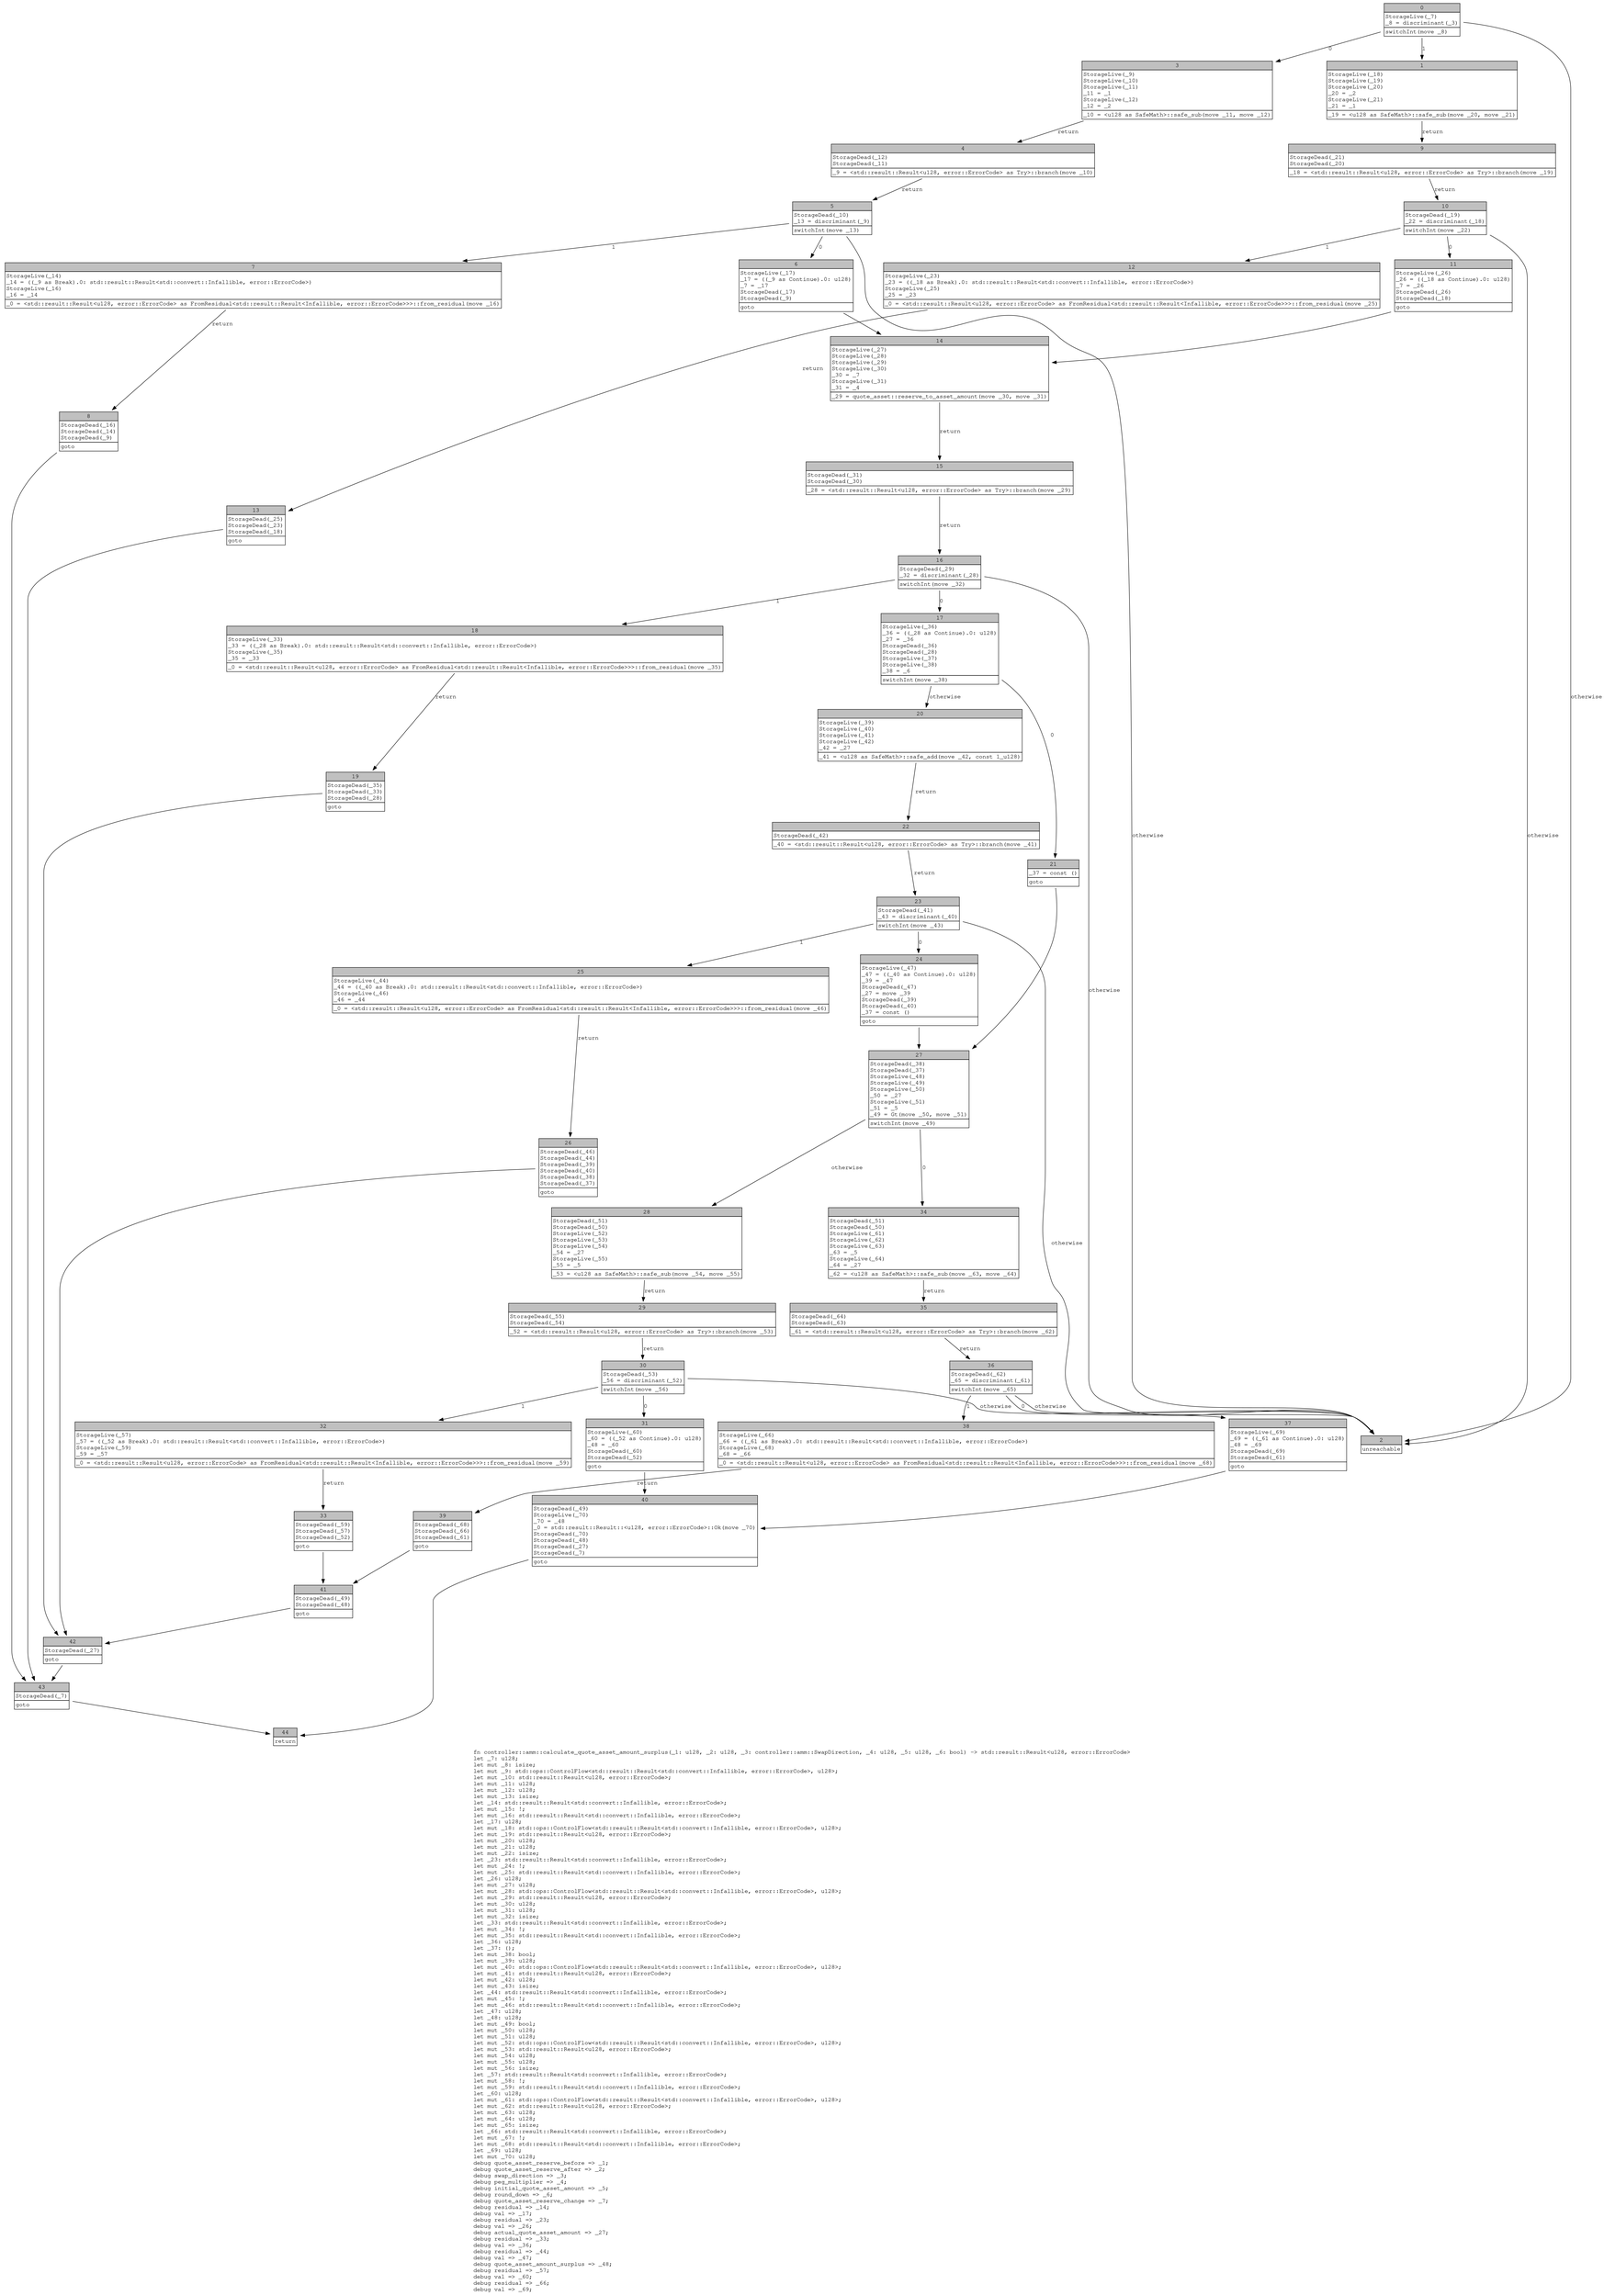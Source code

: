 digraph Mir_0_82 {
    graph [fontname="Courier, monospace"];
    node [fontname="Courier, monospace"];
    edge [fontname="Courier, monospace"];
    label=<fn controller::amm::calculate_quote_asset_amount_surplus(_1: u128, _2: u128, _3: controller::amm::SwapDirection, _4: u128, _5: u128, _6: bool) -&gt; std::result::Result&lt;u128, error::ErrorCode&gt;<br align="left"/>let _7: u128;<br align="left"/>let mut _8: isize;<br align="left"/>let mut _9: std::ops::ControlFlow&lt;std::result::Result&lt;std::convert::Infallible, error::ErrorCode&gt;, u128&gt;;<br align="left"/>let mut _10: std::result::Result&lt;u128, error::ErrorCode&gt;;<br align="left"/>let mut _11: u128;<br align="left"/>let mut _12: u128;<br align="left"/>let mut _13: isize;<br align="left"/>let _14: std::result::Result&lt;std::convert::Infallible, error::ErrorCode&gt;;<br align="left"/>let mut _15: !;<br align="left"/>let mut _16: std::result::Result&lt;std::convert::Infallible, error::ErrorCode&gt;;<br align="left"/>let _17: u128;<br align="left"/>let mut _18: std::ops::ControlFlow&lt;std::result::Result&lt;std::convert::Infallible, error::ErrorCode&gt;, u128&gt;;<br align="left"/>let mut _19: std::result::Result&lt;u128, error::ErrorCode&gt;;<br align="left"/>let mut _20: u128;<br align="left"/>let mut _21: u128;<br align="left"/>let mut _22: isize;<br align="left"/>let _23: std::result::Result&lt;std::convert::Infallible, error::ErrorCode&gt;;<br align="left"/>let mut _24: !;<br align="left"/>let mut _25: std::result::Result&lt;std::convert::Infallible, error::ErrorCode&gt;;<br align="left"/>let _26: u128;<br align="left"/>let mut _27: u128;<br align="left"/>let mut _28: std::ops::ControlFlow&lt;std::result::Result&lt;std::convert::Infallible, error::ErrorCode&gt;, u128&gt;;<br align="left"/>let mut _29: std::result::Result&lt;u128, error::ErrorCode&gt;;<br align="left"/>let mut _30: u128;<br align="left"/>let mut _31: u128;<br align="left"/>let mut _32: isize;<br align="left"/>let _33: std::result::Result&lt;std::convert::Infallible, error::ErrorCode&gt;;<br align="left"/>let mut _34: !;<br align="left"/>let mut _35: std::result::Result&lt;std::convert::Infallible, error::ErrorCode&gt;;<br align="left"/>let _36: u128;<br align="left"/>let _37: ();<br align="left"/>let mut _38: bool;<br align="left"/>let mut _39: u128;<br align="left"/>let mut _40: std::ops::ControlFlow&lt;std::result::Result&lt;std::convert::Infallible, error::ErrorCode&gt;, u128&gt;;<br align="left"/>let mut _41: std::result::Result&lt;u128, error::ErrorCode&gt;;<br align="left"/>let mut _42: u128;<br align="left"/>let mut _43: isize;<br align="left"/>let _44: std::result::Result&lt;std::convert::Infallible, error::ErrorCode&gt;;<br align="left"/>let mut _45: !;<br align="left"/>let mut _46: std::result::Result&lt;std::convert::Infallible, error::ErrorCode&gt;;<br align="left"/>let _47: u128;<br align="left"/>let _48: u128;<br align="left"/>let mut _49: bool;<br align="left"/>let mut _50: u128;<br align="left"/>let mut _51: u128;<br align="left"/>let mut _52: std::ops::ControlFlow&lt;std::result::Result&lt;std::convert::Infallible, error::ErrorCode&gt;, u128&gt;;<br align="left"/>let mut _53: std::result::Result&lt;u128, error::ErrorCode&gt;;<br align="left"/>let mut _54: u128;<br align="left"/>let mut _55: u128;<br align="left"/>let mut _56: isize;<br align="left"/>let _57: std::result::Result&lt;std::convert::Infallible, error::ErrorCode&gt;;<br align="left"/>let mut _58: !;<br align="left"/>let mut _59: std::result::Result&lt;std::convert::Infallible, error::ErrorCode&gt;;<br align="left"/>let _60: u128;<br align="left"/>let mut _61: std::ops::ControlFlow&lt;std::result::Result&lt;std::convert::Infallible, error::ErrorCode&gt;, u128&gt;;<br align="left"/>let mut _62: std::result::Result&lt;u128, error::ErrorCode&gt;;<br align="left"/>let mut _63: u128;<br align="left"/>let mut _64: u128;<br align="left"/>let mut _65: isize;<br align="left"/>let _66: std::result::Result&lt;std::convert::Infallible, error::ErrorCode&gt;;<br align="left"/>let mut _67: !;<br align="left"/>let mut _68: std::result::Result&lt;std::convert::Infallible, error::ErrorCode&gt;;<br align="left"/>let _69: u128;<br align="left"/>let mut _70: u128;<br align="left"/>debug quote_asset_reserve_before =&gt; _1;<br align="left"/>debug quote_asset_reserve_after =&gt; _2;<br align="left"/>debug swap_direction =&gt; _3;<br align="left"/>debug peg_multiplier =&gt; _4;<br align="left"/>debug initial_quote_asset_amount =&gt; _5;<br align="left"/>debug round_down =&gt; _6;<br align="left"/>debug quote_asset_reserve_change =&gt; _7;<br align="left"/>debug residual =&gt; _14;<br align="left"/>debug val =&gt; _17;<br align="left"/>debug residual =&gt; _23;<br align="left"/>debug val =&gt; _26;<br align="left"/>debug actual_quote_asset_amount =&gt; _27;<br align="left"/>debug residual =&gt; _33;<br align="left"/>debug val =&gt; _36;<br align="left"/>debug residual =&gt; _44;<br align="left"/>debug val =&gt; _47;<br align="left"/>debug quote_asset_amount_surplus =&gt; _48;<br align="left"/>debug residual =&gt; _57;<br align="left"/>debug val =&gt; _60;<br align="left"/>debug residual =&gt; _66;<br align="left"/>debug val =&gt; _69;<br align="left"/>>;
    bb0__0_82 [shape="none", label=<<table border="0" cellborder="1" cellspacing="0"><tr><td bgcolor="gray" align="center" colspan="1">0</td></tr><tr><td align="left" balign="left">StorageLive(_7)<br/>_8 = discriminant(_3)<br/></td></tr><tr><td align="left">switchInt(move _8)</td></tr></table>>];
    bb1__0_82 [shape="none", label=<<table border="0" cellborder="1" cellspacing="0"><tr><td bgcolor="gray" align="center" colspan="1">1</td></tr><tr><td align="left" balign="left">StorageLive(_18)<br/>StorageLive(_19)<br/>StorageLive(_20)<br/>_20 = _2<br/>StorageLive(_21)<br/>_21 = _1<br/></td></tr><tr><td align="left">_19 = &lt;u128 as SafeMath&gt;::safe_sub(move _20, move _21)</td></tr></table>>];
    bb2__0_82 [shape="none", label=<<table border="0" cellborder="1" cellspacing="0"><tr><td bgcolor="gray" align="center" colspan="1">2</td></tr><tr><td align="left">unreachable</td></tr></table>>];
    bb3__0_82 [shape="none", label=<<table border="0" cellborder="1" cellspacing="0"><tr><td bgcolor="gray" align="center" colspan="1">3</td></tr><tr><td align="left" balign="left">StorageLive(_9)<br/>StorageLive(_10)<br/>StorageLive(_11)<br/>_11 = _1<br/>StorageLive(_12)<br/>_12 = _2<br/></td></tr><tr><td align="left">_10 = &lt;u128 as SafeMath&gt;::safe_sub(move _11, move _12)</td></tr></table>>];
    bb4__0_82 [shape="none", label=<<table border="0" cellborder="1" cellspacing="0"><tr><td bgcolor="gray" align="center" colspan="1">4</td></tr><tr><td align="left" balign="left">StorageDead(_12)<br/>StorageDead(_11)<br/></td></tr><tr><td align="left">_9 = &lt;std::result::Result&lt;u128, error::ErrorCode&gt; as Try&gt;::branch(move _10)</td></tr></table>>];
    bb5__0_82 [shape="none", label=<<table border="0" cellborder="1" cellspacing="0"><tr><td bgcolor="gray" align="center" colspan="1">5</td></tr><tr><td align="left" balign="left">StorageDead(_10)<br/>_13 = discriminant(_9)<br/></td></tr><tr><td align="left">switchInt(move _13)</td></tr></table>>];
    bb6__0_82 [shape="none", label=<<table border="0" cellborder="1" cellspacing="0"><tr><td bgcolor="gray" align="center" colspan="1">6</td></tr><tr><td align="left" balign="left">StorageLive(_17)<br/>_17 = ((_9 as Continue).0: u128)<br/>_7 = _17<br/>StorageDead(_17)<br/>StorageDead(_9)<br/></td></tr><tr><td align="left">goto</td></tr></table>>];
    bb7__0_82 [shape="none", label=<<table border="0" cellborder="1" cellspacing="0"><tr><td bgcolor="gray" align="center" colspan="1">7</td></tr><tr><td align="left" balign="left">StorageLive(_14)<br/>_14 = ((_9 as Break).0: std::result::Result&lt;std::convert::Infallible, error::ErrorCode&gt;)<br/>StorageLive(_16)<br/>_16 = _14<br/></td></tr><tr><td align="left">_0 = &lt;std::result::Result&lt;u128, error::ErrorCode&gt; as FromResidual&lt;std::result::Result&lt;Infallible, error::ErrorCode&gt;&gt;&gt;::from_residual(move _16)</td></tr></table>>];
    bb8__0_82 [shape="none", label=<<table border="0" cellborder="1" cellspacing="0"><tr><td bgcolor="gray" align="center" colspan="1">8</td></tr><tr><td align="left" balign="left">StorageDead(_16)<br/>StorageDead(_14)<br/>StorageDead(_9)<br/></td></tr><tr><td align="left">goto</td></tr></table>>];
    bb9__0_82 [shape="none", label=<<table border="0" cellborder="1" cellspacing="0"><tr><td bgcolor="gray" align="center" colspan="1">9</td></tr><tr><td align="left" balign="left">StorageDead(_21)<br/>StorageDead(_20)<br/></td></tr><tr><td align="left">_18 = &lt;std::result::Result&lt;u128, error::ErrorCode&gt; as Try&gt;::branch(move _19)</td></tr></table>>];
    bb10__0_82 [shape="none", label=<<table border="0" cellborder="1" cellspacing="0"><tr><td bgcolor="gray" align="center" colspan="1">10</td></tr><tr><td align="left" balign="left">StorageDead(_19)<br/>_22 = discriminant(_18)<br/></td></tr><tr><td align="left">switchInt(move _22)</td></tr></table>>];
    bb11__0_82 [shape="none", label=<<table border="0" cellborder="1" cellspacing="0"><tr><td bgcolor="gray" align="center" colspan="1">11</td></tr><tr><td align="left" balign="left">StorageLive(_26)<br/>_26 = ((_18 as Continue).0: u128)<br/>_7 = _26<br/>StorageDead(_26)<br/>StorageDead(_18)<br/></td></tr><tr><td align="left">goto</td></tr></table>>];
    bb12__0_82 [shape="none", label=<<table border="0" cellborder="1" cellspacing="0"><tr><td bgcolor="gray" align="center" colspan="1">12</td></tr><tr><td align="left" balign="left">StorageLive(_23)<br/>_23 = ((_18 as Break).0: std::result::Result&lt;std::convert::Infallible, error::ErrorCode&gt;)<br/>StorageLive(_25)<br/>_25 = _23<br/></td></tr><tr><td align="left">_0 = &lt;std::result::Result&lt;u128, error::ErrorCode&gt; as FromResidual&lt;std::result::Result&lt;Infallible, error::ErrorCode&gt;&gt;&gt;::from_residual(move _25)</td></tr></table>>];
    bb13__0_82 [shape="none", label=<<table border="0" cellborder="1" cellspacing="0"><tr><td bgcolor="gray" align="center" colspan="1">13</td></tr><tr><td align="left" balign="left">StorageDead(_25)<br/>StorageDead(_23)<br/>StorageDead(_18)<br/></td></tr><tr><td align="left">goto</td></tr></table>>];
    bb14__0_82 [shape="none", label=<<table border="0" cellborder="1" cellspacing="0"><tr><td bgcolor="gray" align="center" colspan="1">14</td></tr><tr><td align="left" balign="left">StorageLive(_27)<br/>StorageLive(_28)<br/>StorageLive(_29)<br/>StorageLive(_30)<br/>_30 = _7<br/>StorageLive(_31)<br/>_31 = _4<br/></td></tr><tr><td align="left">_29 = quote_asset::reserve_to_asset_amount(move _30, move _31)</td></tr></table>>];
    bb15__0_82 [shape="none", label=<<table border="0" cellborder="1" cellspacing="0"><tr><td bgcolor="gray" align="center" colspan="1">15</td></tr><tr><td align="left" balign="left">StorageDead(_31)<br/>StorageDead(_30)<br/></td></tr><tr><td align="left">_28 = &lt;std::result::Result&lt;u128, error::ErrorCode&gt; as Try&gt;::branch(move _29)</td></tr></table>>];
    bb16__0_82 [shape="none", label=<<table border="0" cellborder="1" cellspacing="0"><tr><td bgcolor="gray" align="center" colspan="1">16</td></tr><tr><td align="left" balign="left">StorageDead(_29)<br/>_32 = discriminant(_28)<br/></td></tr><tr><td align="left">switchInt(move _32)</td></tr></table>>];
    bb17__0_82 [shape="none", label=<<table border="0" cellborder="1" cellspacing="0"><tr><td bgcolor="gray" align="center" colspan="1">17</td></tr><tr><td align="left" balign="left">StorageLive(_36)<br/>_36 = ((_28 as Continue).0: u128)<br/>_27 = _36<br/>StorageDead(_36)<br/>StorageDead(_28)<br/>StorageLive(_37)<br/>StorageLive(_38)<br/>_38 = _6<br/></td></tr><tr><td align="left">switchInt(move _38)</td></tr></table>>];
    bb18__0_82 [shape="none", label=<<table border="0" cellborder="1" cellspacing="0"><tr><td bgcolor="gray" align="center" colspan="1">18</td></tr><tr><td align="left" balign="left">StorageLive(_33)<br/>_33 = ((_28 as Break).0: std::result::Result&lt;std::convert::Infallible, error::ErrorCode&gt;)<br/>StorageLive(_35)<br/>_35 = _33<br/></td></tr><tr><td align="left">_0 = &lt;std::result::Result&lt;u128, error::ErrorCode&gt; as FromResidual&lt;std::result::Result&lt;Infallible, error::ErrorCode&gt;&gt;&gt;::from_residual(move _35)</td></tr></table>>];
    bb19__0_82 [shape="none", label=<<table border="0" cellborder="1" cellspacing="0"><tr><td bgcolor="gray" align="center" colspan="1">19</td></tr><tr><td align="left" balign="left">StorageDead(_35)<br/>StorageDead(_33)<br/>StorageDead(_28)<br/></td></tr><tr><td align="left">goto</td></tr></table>>];
    bb20__0_82 [shape="none", label=<<table border="0" cellborder="1" cellspacing="0"><tr><td bgcolor="gray" align="center" colspan="1">20</td></tr><tr><td align="left" balign="left">StorageLive(_39)<br/>StorageLive(_40)<br/>StorageLive(_41)<br/>StorageLive(_42)<br/>_42 = _27<br/></td></tr><tr><td align="left">_41 = &lt;u128 as SafeMath&gt;::safe_add(move _42, const 1_u128)</td></tr></table>>];
    bb21__0_82 [shape="none", label=<<table border="0" cellborder="1" cellspacing="0"><tr><td bgcolor="gray" align="center" colspan="1">21</td></tr><tr><td align="left" balign="left">_37 = const ()<br/></td></tr><tr><td align="left">goto</td></tr></table>>];
    bb22__0_82 [shape="none", label=<<table border="0" cellborder="1" cellspacing="0"><tr><td bgcolor="gray" align="center" colspan="1">22</td></tr><tr><td align="left" balign="left">StorageDead(_42)<br/></td></tr><tr><td align="left">_40 = &lt;std::result::Result&lt;u128, error::ErrorCode&gt; as Try&gt;::branch(move _41)</td></tr></table>>];
    bb23__0_82 [shape="none", label=<<table border="0" cellborder="1" cellspacing="0"><tr><td bgcolor="gray" align="center" colspan="1">23</td></tr><tr><td align="left" balign="left">StorageDead(_41)<br/>_43 = discriminant(_40)<br/></td></tr><tr><td align="left">switchInt(move _43)</td></tr></table>>];
    bb24__0_82 [shape="none", label=<<table border="0" cellborder="1" cellspacing="0"><tr><td bgcolor="gray" align="center" colspan="1">24</td></tr><tr><td align="left" balign="left">StorageLive(_47)<br/>_47 = ((_40 as Continue).0: u128)<br/>_39 = _47<br/>StorageDead(_47)<br/>_27 = move _39<br/>StorageDead(_39)<br/>StorageDead(_40)<br/>_37 = const ()<br/></td></tr><tr><td align="left">goto</td></tr></table>>];
    bb25__0_82 [shape="none", label=<<table border="0" cellborder="1" cellspacing="0"><tr><td bgcolor="gray" align="center" colspan="1">25</td></tr><tr><td align="left" balign="left">StorageLive(_44)<br/>_44 = ((_40 as Break).0: std::result::Result&lt;std::convert::Infallible, error::ErrorCode&gt;)<br/>StorageLive(_46)<br/>_46 = _44<br/></td></tr><tr><td align="left">_0 = &lt;std::result::Result&lt;u128, error::ErrorCode&gt; as FromResidual&lt;std::result::Result&lt;Infallible, error::ErrorCode&gt;&gt;&gt;::from_residual(move _46)</td></tr></table>>];
    bb26__0_82 [shape="none", label=<<table border="0" cellborder="1" cellspacing="0"><tr><td bgcolor="gray" align="center" colspan="1">26</td></tr><tr><td align="left" balign="left">StorageDead(_46)<br/>StorageDead(_44)<br/>StorageDead(_39)<br/>StorageDead(_40)<br/>StorageDead(_38)<br/>StorageDead(_37)<br/></td></tr><tr><td align="left">goto</td></tr></table>>];
    bb27__0_82 [shape="none", label=<<table border="0" cellborder="1" cellspacing="0"><tr><td bgcolor="gray" align="center" colspan="1">27</td></tr><tr><td align="left" balign="left">StorageDead(_38)<br/>StorageDead(_37)<br/>StorageLive(_48)<br/>StorageLive(_49)<br/>StorageLive(_50)<br/>_50 = _27<br/>StorageLive(_51)<br/>_51 = _5<br/>_49 = Gt(move _50, move _51)<br/></td></tr><tr><td align="left">switchInt(move _49)</td></tr></table>>];
    bb28__0_82 [shape="none", label=<<table border="0" cellborder="1" cellspacing="0"><tr><td bgcolor="gray" align="center" colspan="1">28</td></tr><tr><td align="left" balign="left">StorageDead(_51)<br/>StorageDead(_50)<br/>StorageLive(_52)<br/>StorageLive(_53)<br/>StorageLive(_54)<br/>_54 = _27<br/>StorageLive(_55)<br/>_55 = _5<br/></td></tr><tr><td align="left">_53 = &lt;u128 as SafeMath&gt;::safe_sub(move _54, move _55)</td></tr></table>>];
    bb29__0_82 [shape="none", label=<<table border="0" cellborder="1" cellspacing="0"><tr><td bgcolor="gray" align="center" colspan="1">29</td></tr><tr><td align="left" balign="left">StorageDead(_55)<br/>StorageDead(_54)<br/></td></tr><tr><td align="left">_52 = &lt;std::result::Result&lt;u128, error::ErrorCode&gt; as Try&gt;::branch(move _53)</td></tr></table>>];
    bb30__0_82 [shape="none", label=<<table border="0" cellborder="1" cellspacing="0"><tr><td bgcolor="gray" align="center" colspan="1">30</td></tr><tr><td align="left" balign="left">StorageDead(_53)<br/>_56 = discriminant(_52)<br/></td></tr><tr><td align="left">switchInt(move _56)</td></tr></table>>];
    bb31__0_82 [shape="none", label=<<table border="0" cellborder="1" cellspacing="0"><tr><td bgcolor="gray" align="center" colspan="1">31</td></tr><tr><td align="left" balign="left">StorageLive(_60)<br/>_60 = ((_52 as Continue).0: u128)<br/>_48 = _60<br/>StorageDead(_60)<br/>StorageDead(_52)<br/></td></tr><tr><td align="left">goto</td></tr></table>>];
    bb32__0_82 [shape="none", label=<<table border="0" cellborder="1" cellspacing="0"><tr><td bgcolor="gray" align="center" colspan="1">32</td></tr><tr><td align="left" balign="left">StorageLive(_57)<br/>_57 = ((_52 as Break).0: std::result::Result&lt;std::convert::Infallible, error::ErrorCode&gt;)<br/>StorageLive(_59)<br/>_59 = _57<br/></td></tr><tr><td align="left">_0 = &lt;std::result::Result&lt;u128, error::ErrorCode&gt; as FromResidual&lt;std::result::Result&lt;Infallible, error::ErrorCode&gt;&gt;&gt;::from_residual(move _59)</td></tr></table>>];
    bb33__0_82 [shape="none", label=<<table border="0" cellborder="1" cellspacing="0"><tr><td bgcolor="gray" align="center" colspan="1">33</td></tr><tr><td align="left" balign="left">StorageDead(_59)<br/>StorageDead(_57)<br/>StorageDead(_52)<br/></td></tr><tr><td align="left">goto</td></tr></table>>];
    bb34__0_82 [shape="none", label=<<table border="0" cellborder="1" cellspacing="0"><tr><td bgcolor="gray" align="center" colspan="1">34</td></tr><tr><td align="left" balign="left">StorageDead(_51)<br/>StorageDead(_50)<br/>StorageLive(_61)<br/>StorageLive(_62)<br/>StorageLive(_63)<br/>_63 = _5<br/>StorageLive(_64)<br/>_64 = _27<br/></td></tr><tr><td align="left">_62 = &lt;u128 as SafeMath&gt;::safe_sub(move _63, move _64)</td></tr></table>>];
    bb35__0_82 [shape="none", label=<<table border="0" cellborder="1" cellspacing="0"><tr><td bgcolor="gray" align="center" colspan="1">35</td></tr><tr><td align="left" balign="left">StorageDead(_64)<br/>StorageDead(_63)<br/></td></tr><tr><td align="left">_61 = &lt;std::result::Result&lt;u128, error::ErrorCode&gt; as Try&gt;::branch(move _62)</td></tr></table>>];
    bb36__0_82 [shape="none", label=<<table border="0" cellborder="1" cellspacing="0"><tr><td bgcolor="gray" align="center" colspan="1">36</td></tr><tr><td align="left" balign="left">StorageDead(_62)<br/>_65 = discriminant(_61)<br/></td></tr><tr><td align="left">switchInt(move _65)</td></tr></table>>];
    bb37__0_82 [shape="none", label=<<table border="0" cellborder="1" cellspacing="0"><tr><td bgcolor="gray" align="center" colspan="1">37</td></tr><tr><td align="left" balign="left">StorageLive(_69)<br/>_69 = ((_61 as Continue).0: u128)<br/>_48 = _69<br/>StorageDead(_69)<br/>StorageDead(_61)<br/></td></tr><tr><td align="left">goto</td></tr></table>>];
    bb38__0_82 [shape="none", label=<<table border="0" cellborder="1" cellspacing="0"><tr><td bgcolor="gray" align="center" colspan="1">38</td></tr><tr><td align="left" balign="left">StorageLive(_66)<br/>_66 = ((_61 as Break).0: std::result::Result&lt;std::convert::Infallible, error::ErrorCode&gt;)<br/>StorageLive(_68)<br/>_68 = _66<br/></td></tr><tr><td align="left">_0 = &lt;std::result::Result&lt;u128, error::ErrorCode&gt; as FromResidual&lt;std::result::Result&lt;Infallible, error::ErrorCode&gt;&gt;&gt;::from_residual(move _68)</td></tr></table>>];
    bb39__0_82 [shape="none", label=<<table border="0" cellborder="1" cellspacing="0"><tr><td bgcolor="gray" align="center" colspan="1">39</td></tr><tr><td align="left" balign="left">StorageDead(_68)<br/>StorageDead(_66)<br/>StorageDead(_61)<br/></td></tr><tr><td align="left">goto</td></tr></table>>];
    bb40__0_82 [shape="none", label=<<table border="0" cellborder="1" cellspacing="0"><tr><td bgcolor="gray" align="center" colspan="1">40</td></tr><tr><td align="left" balign="left">StorageDead(_49)<br/>StorageLive(_70)<br/>_70 = _48<br/>_0 = std::result::Result::&lt;u128, error::ErrorCode&gt;::Ok(move _70)<br/>StorageDead(_70)<br/>StorageDead(_48)<br/>StorageDead(_27)<br/>StorageDead(_7)<br/></td></tr><tr><td align="left">goto</td></tr></table>>];
    bb41__0_82 [shape="none", label=<<table border="0" cellborder="1" cellspacing="0"><tr><td bgcolor="gray" align="center" colspan="1">41</td></tr><tr><td align="left" balign="left">StorageDead(_49)<br/>StorageDead(_48)<br/></td></tr><tr><td align="left">goto</td></tr></table>>];
    bb42__0_82 [shape="none", label=<<table border="0" cellborder="1" cellspacing="0"><tr><td bgcolor="gray" align="center" colspan="1">42</td></tr><tr><td align="left" balign="left">StorageDead(_27)<br/></td></tr><tr><td align="left">goto</td></tr></table>>];
    bb43__0_82 [shape="none", label=<<table border="0" cellborder="1" cellspacing="0"><tr><td bgcolor="gray" align="center" colspan="1">43</td></tr><tr><td align="left" balign="left">StorageDead(_7)<br/></td></tr><tr><td align="left">goto</td></tr></table>>];
    bb44__0_82 [shape="none", label=<<table border="0" cellborder="1" cellspacing="0"><tr><td bgcolor="gray" align="center" colspan="1">44</td></tr><tr><td align="left">return</td></tr></table>>];
    bb0__0_82 -> bb3__0_82 [label="0"];
    bb0__0_82 -> bb1__0_82 [label="1"];
    bb0__0_82 -> bb2__0_82 [label="otherwise"];
    bb1__0_82 -> bb9__0_82 [label="return"];
    bb3__0_82 -> bb4__0_82 [label="return"];
    bb4__0_82 -> bb5__0_82 [label="return"];
    bb5__0_82 -> bb6__0_82 [label="0"];
    bb5__0_82 -> bb7__0_82 [label="1"];
    bb5__0_82 -> bb2__0_82 [label="otherwise"];
    bb6__0_82 -> bb14__0_82 [label=""];
    bb7__0_82 -> bb8__0_82 [label="return"];
    bb8__0_82 -> bb43__0_82 [label=""];
    bb9__0_82 -> bb10__0_82 [label="return"];
    bb10__0_82 -> bb11__0_82 [label="0"];
    bb10__0_82 -> bb12__0_82 [label="1"];
    bb10__0_82 -> bb2__0_82 [label="otherwise"];
    bb11__0_82 -> bb14__0_82 [label=""];
    bb12__0_82 -> bb13__0_82 [label="return"];
    bb13__0_82 -> bb43__0_82 [label=""];
    bb14__0_82 -> bb15__0_82 [label="return"];
    bb15__0_82 -> bb16__0_82 [label="return"];
    bb16__0_82 -> bb17__0_82 [label="0"];
    bb16__0_82 -> bb18__0_82 [label="1"];
    bb16__0_82 -> bb2__0_82 [label="otherwise"];
    bb17__0_82 -> bb21__0_82 [label="0"];
    bb17__0_82 -> bb20__0_82 [label="otherwise"];
    bb18__0_82 -> bb19__0_82 [label="return"];
    bb19__0_82 -> bb42__0_82 [label=""];
    bb20__0_82 -> bb22__0_82 [label="return"];
    bb21__0_82 -> bb27__0_82 [label=""];
    bb22__0_82 -> bb23__0_82 [label="return"];
    bb23__0_82 -> bb24__0_82 [label="0"];
    bb23__0_82 -> bb25__0_82 [label="1"];
    bb23__0_82 -> bb2__0_82 [label="otherwise"];
    bb24__0_82 -> bb27__0_82 [label=""];
    bb25__0_82 -> bb26__0_82 [label="return"];
    bb26__0_82 -> bb42__0_82 [label=""];
    bb27__0_82 -> bb34__0_82 [label="0"];
    bb27__0_82 -> bb28__0_82 [label="otherwise"];
    bb28__0_82 -> bb29__0_82 [label="return"];
    bb29__0_82 -> bb30__0_82 [label="return"];
    bb30__0_82 -> bb31__0_82 [label="0"];
    bb30__0_82 -> bb32__0_82 [label="1"];
    bb30__0_82 -> bb2__0_82 [label="otherwise"];
    bb31__0_82 -> bb40__0_82 [label=""];
    bb32__0_82 -> bb33__0_82 [label="return"];
    bb33__0_82 -> bb41__0_82 [label=""];
    bb34__0_82 -> bb35__0_82 [label="return"];
    bb35__0_82 -> bb36__0_82 [label="return"];
    bb36__0_82 -> bb37__0_82 [label="0"];
    bb36__0_82 -> bb38__0_82 [label="1"];
    bb36__0_82 -> bb2__0_82 [label="otherwise"];
    bb37__0_82 -> bb40__0_82 [label=""];
    bb38__0_82 -> bb39__0_82 [label="return"];
    bb39__0_82 -> bb41__0_82 [label=""];
    bb40__0_82 -> bb44__0_82 [label=""];
    bb41__0_82 -> bb42__0_82 [label=""];
    bb42__0_82 -> bb43__0_82 [label=""];
    bb43__0_82 -> bb44__0_82 [label=""];
}
